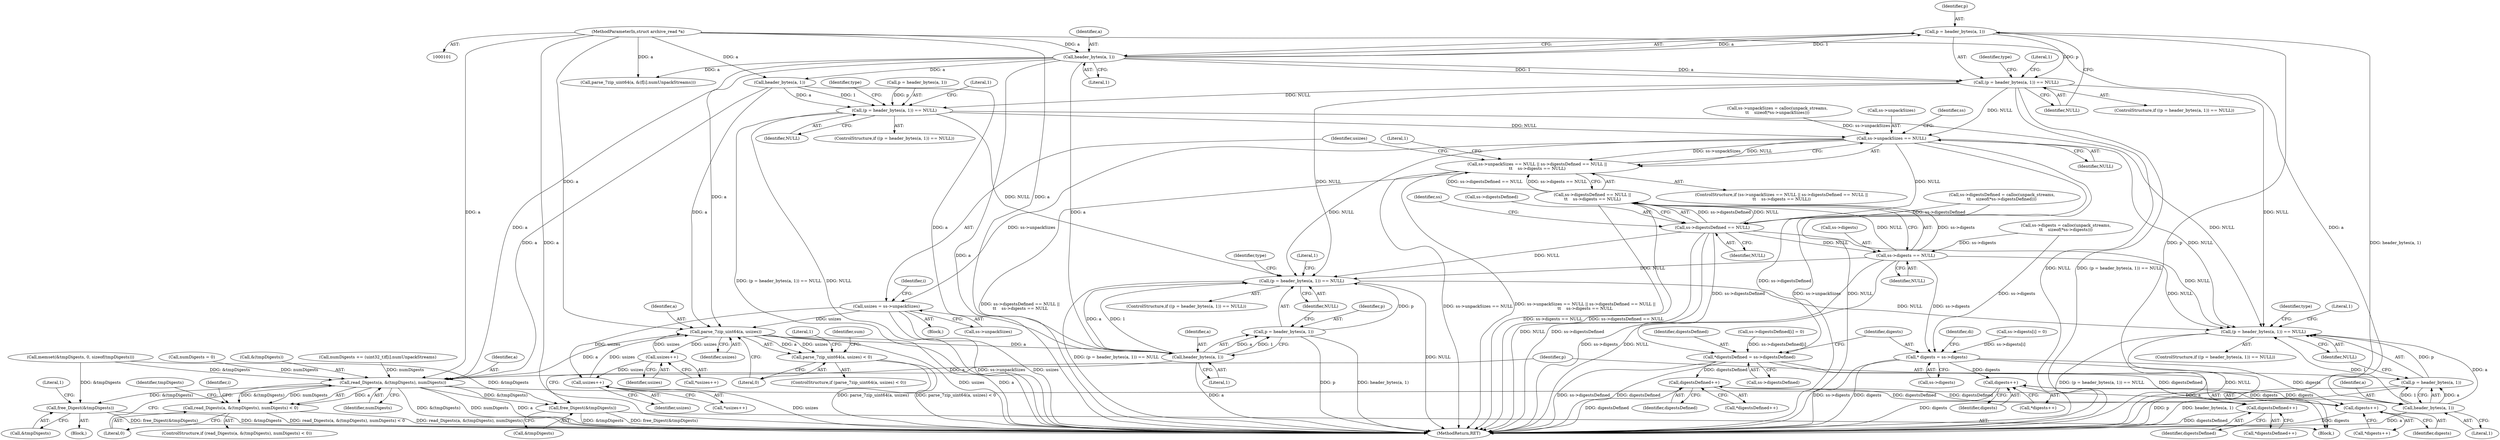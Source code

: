 digraph "0_libarchive_e79ef306afe332faf22e9b442a2c6b59cb175573@pointer" {
"1000137" [label="(Call,p = header_bytes(a, 1))"];
"1000139" [label="(Call,header_bytes(a, 1))"];
"1000102" [label="(MethodParameterIn,struct archive_read *a)"];
"1000136" [label="(Call,(p = header_bytes(a, 1)) == NULL)"];
"1000213" [label="(Call,(p = header_bytes(a, 1)) == NULL)"];
"1000274" [label="(Call,ss->unpackSizes == NULL)"];
"1000273" [label="(Call,ss->unpackSizes == NULL || ss->digestsDefined == NULL ||\n\t\t    ss->digests == NULL)"];
"1000280" [label="(Call,ss->digestsDefined == NULL)"];
"1000279" [label="(Call,ss->digestsDefined == NULL ||\n\t\t    ss->digests == NULL)"];
"1000285" [label="(Call,ss->digests == NULL)"];
"1000372" [label="(Call,(p = header_bytes(a, 1)) == NULL)"];
"1000571" [label="(Call,(p = header_bytes(a, 1)) == NULL)"];
"1000460" [label="(Call,* digests = ss->digests)"];
"1000522" [label="(Call,digests++)"];
"1000560" [label="(Call,digests++)"];
"1000454" [label="(Call,*digestsDefined = ss->digestsDefined)"];
"1000517" [label="(Call,digestsDefined++)"];
"1000551" [label="(Call,digestsDefined++)"];
"1000293" [label="(Call,usizes = ss->unpackSizes)"];
"1000343" [label="(Call,parse_7zip_uint64(a, usizes))"];
"1000342" [label="(Call,parse_7zip_uint64(a, usizes) < 0)"];
"1000353" [label="(Call,usizes++)"];
"1000357" [label="(Call,usizes++)"];
"1000375" [label="(Call,header_bytes(a, 1))"];
"1000373" [label="(Call,p = header_bytes(a, 1))"];
"1000477" [label="(Call,read_Digests(a, &(tmpDigests), numDigests))"];
"1000476" [label="(Call,read_Digests(a, &(tmpDigests), numDigests) < 0)"];
"1000484" [label="(Call,free_Digest(&tmpDigests))"];
"1000567" [label="(Call,free_Digest(&tmpDigests))"];
"1000574" [label="(Call,header_bytes(a, 1))"];
"1000572" [label="(Call,p = header_bytes(a, 1))"];
"1000135" [label="(ControlStructure,if ((p = header_bytes(a, 1)) == NULL))"];
"1000219" [label="(Identifier,NULL)"];
"1000274" [label="(Call,ss->unpackSizes == NULL)"];
"1000357" [label="(Call,usizes++)"];
"1000272" [label="(ControlStructure,if (ss->unpackSizes == NULL || ss->digestsDefined == NULL ||\n\t\t    ss->digests == NULL))"];
"1000461" [label="(Identifier,digests)"];
"1000478" [label="(Identifier,a)"];
"1000371" [label="(ControlStructure,if ((p = header_bytes(a, 1)) == NULL))"];
"1000378" [label="(Identifier,NULL)"];
"1000482" [label="(Literal,0)"];
"1000250" [label="(Call,ss->digestsDefined = calloc(unpack_streams,\n\t\t    sizeof(*ss->digestsDefined)))"];
"1000484" [label="(Call,free_Digest(&tmpDigests))"];
"1000213" [label="(Call,(p = header_bytes(a, 1)) == NULL)"];
"1000280" [label="(Call,ss->digestsDefined == NULL)"];
"1000577" [label="(Identifier,NULL)"];
"1000292" [label="(Literal,1)"];
"1000377" [label="(Literal,1)"];
"1000275" [label="(Call,ss->unpackSizes)"];
"1000281" [label="(Call,ss->digestsDefined)"];
"1000550" [label="(Call,*digestsDefined++)"];
"1000345" [label="(Identifier,usizes)"];
"1000396" [label="(Call,ss->digestsDefined[i] = 0)"];
"1000282" [label="(Identifier,ss)"];
"1000239" [label="(Call,ss->unpackSizes = calloc(unpack_streams,\n\t\t    sizeof(*ss->unpackSizes)))"];
"1000576" [label="(Literal,1)"];
"1000410" [label="(Call,numDigests = 0)"];
"1000278" [label="(Identifier,NULL)"];
"1000469" [label="(Call,memset(&tmpDigests, 0, sizeof(tmpDigests)))"];
"1000222" [label="(Literal,1)"];
"1000344" [label="(Identifier,a)"];
"1000349" [label="(Literal,1)"];
"1000582" [label="(Identifier,type)"];
"1000485" [label="(Call,&tmpDigests)"];
"1000147" [label="(Identifier,type)"];
"1000212" [label="(ControlStructure,if ((p = header_bytes(a, 1)) == NULL))"];
"1000356" [label="(Call,*usizes++)"];
"1000438" [label="(Call,numDigests += (uint32_t)f[i].numUnpackStreams)"];
"1000479" [label="(Call,&(tmpDigests))"];
"1000594" [label="(MethodReturn,RET)"];
"1000580" [label="(Literal,1)"];
"1000293" [label="(Call,usizes = ss->unpackSizes)"];
"1000522" [label="(Call,digests++)"];
"1000570" [label="(ControlStructure,if ((p = header_bytes(a, 1)) == NULL))"];
"1000300" [label="(Identifier,i)"];
"1000518" [label="(Identifier,digestsDefined)"];
"1000454" [label="(Call,*digestsDefined = ss->digestsDefined)"];
"1000374" [label="(Identifier,p)"];
"1000559" [label="(Call,*digests++)"];
"1000373" [label="(Call,p = header_bytes(a, 1))"];
"1000261" [label="(Call,ss->digests = calloc(unpack_streams,\n\t\t    sizeof(*ss->digests)))"];
"1000475" [label="(ControlStructure,if (read_Digests(a, &(tmpDigests), numDigests) < 0))"];
"1000142" [label="(Identifier,NULL)"];
"1000294" [label="(Identifier,usizes)"];
"1000376" [label="(Identifier,a)"];
"1000286" [label="(Call,ss->digests)"];
"1000170" [label="(Call,parse_7zip_uint64(a, &(f[i].numUnpackStreams)))"];
"1000140" [label="(Identifier,a)"];
"1000574" [label="(Call,header_bytes(a, 1))"];
"1000456" [label="(Call,ss->digestsDefined)"];
"1000523" [label="(Identifier,digests)"];
"1000572" [label="(Call,p = header_bytes(a, 1))"];
"1000381" [label="(Literal,1)"];
"1000141" [label="(Literal,1)"];
"1000346" [label="(Literal,0)"];
"1000568" [label="(Call,&tmpDigests)"];
"1000284" [label="(Identifier,NULL)"];
"1000343" [label="(Call,parse_7zip_uint64(a, usizes))"];
"1000375" [label="(Call,header_bytes(a, 1))"];
"1000575" [label="(Identifier,a)"];
"1000287" [label="(Identifier,ss)"];
"1000551" [label="(Call,digestsDefined++)"];
"1000139" [label="(Call,header_bytes(a, 1))"];
"1000483" [label="(Block,)"];
"1000342" [label="(Call,parse_7zip_uint64(a, usizes) < 0)"];
"1000451" [label="(Block,)"];
"1000354" [label="(Identifier,usizes)"];
"1000224" [label="(Identifier,type)"];
"1000403" [label="(Call,ss->digests[i] = 0)"];
"1000138" [label="(Identifier,p)"];
"1000492" [label="(Identifier,i)"];
"1000295" [label="(Call,ss->unpackSizes)"];
"1000352" [label="(Call,*usizes++)"];
"1000481" [label="(Identifier,numDigests)"];
"1000279" [label="(Call,ss->digestsDefined == NULL ||\n\t\t    ss->digests == NULL)"];
"1000136" [label="(Call,(p = header_bytes(a, 1)) == NULL)"];
"1000358" [label="(Identifier,usizes)"];
"1000567" [label="(Call,free_Digest(&tmpDigests))"];
"1000477" [label="(Call,read_Digests(a, &(tmpDigests), numDigests))"];
"1000467" [label="(Identifier,di)"];
"1000560" [label="(Call,digests++)"];
"1000137" [label="(Call,p = header_bytes(a, 1))"];
"1000351" [label="(Identifier,sum)"];
"1000460" [label="(Call,* digests = ss->digests)"];
"1000476" [label="(Call,read_Digests(a, &(tmpDigests), numDigests) < 0)"];
"1000486" [label="(Identifier,tmpDigests)"];
"1000273" [label="(Call,ss->unpackSizes == NULL || ss->digestsDefined == NULL ||\n\t\t    ss->digests == NULL)"];
"1000552" [label="(Identifier,digestsDefined)"];
"1000214" [label="(Call,p = header_bytes(a, 1))"];
"1000517" [label="(Call,digestsDefined++)"];
"1000216" [label="(Call,header_bytes(a, 1))"];
"1000516" [label="(Call,*digestsDefined++)"];
"1000383" [label="(Identifier,type)"];
"1000489" [label="(Literal,1)"];
"1000571" [label="(Call,(p = header_bytes(a, 1)) == NULL)"];
"1000102" [label="(MethodParameterIn,struct archive_read *a)"];
"1000372" [label="(Call,(p = header_bytes(a, 1)) == NULL)"];
"1000289" [label="(Identifier,NULL)"];
"1000341" [label="(ControlStructure,if (parse_7zip_uint64(a, usizes) < 0))"];
"1000462" [label="(Call,ss->digests)"];
"1000573" [label="(Identifier,p)"];
"1000145" [label="(Literal,1)"];
"1000285" [label="(Call,ss->digests == NULL)"];
"1000561" [label="(Identifier,digests)"];
"1000353" [label="(Call,usizes++)"];
"1000106" [label="(Block,)"];
"1000521" [label="(Call,*digests++)"];
"1000455" [label="(Identifier,digestsDefined)"];
"1000137" -> "1000136"  [label="AST: "];
"1000137" -> "1000139"  [label="CFG: "];
"1000138" -> "1000137"  [label="AST: "];
"1000139" -> "1000137"  [label="AST: "];
"1000142" -> "1000137"  [label="CFG: "];
"1000137" -> "1000594"  [label="DDG: header_bytes(a, 1)"];
"1000137" -> "1000594"  [label="DDG: p"];
"1000137" -> "1000136"  [label="DDG: p"];
"1000139" -> "1000137"  [label="DDG: a"];
"1000139" -> "1000137"  [label="DDG: 1"];
"1000139" -> "1000141"  [label="CFG: "];
"1000140" -> "1000139"  [label="AST: "];
"1000141" -> "1000139"  [label="AST: "];
"1000139" -> "1000594"  [label="DDG: a"];
"1000139" -> "1000136"  [label="DDG: a"];
"1000139" -> "1000136"  [label="DDG: 1"];
"1000102" -> "1000139"  [label="DDG: a"];
"1000139" -> "1000170"  [label="DDG: a"];
"1000139" -> "1000216"  [label="DDG: a"];
"1000139" -> "1000343"  [label="DDG: a"];
"1000139" -> "1000375"  [label="DDG: a"];
"1000139" -> "1000477"  [label="DDG: a"];
"1000102" -> "1000101"  [label="AST: "];
"1000102" -> "1000594"  [label="DDG: a"];
"1000102" -> "1000170"  [label="DDG: a"];
"1000102" -> "1000216"  [label="DDG: a"];
"1000102" -> "1000343"  [label="DDG: a"];
"1000102" -> "1000375"  [label="DDG: a"];
"1000102" -> "1000477"  [label="DDG: a"];
"1000102" -> "1000574"  [label="DDG: a"];
"1000136" -> "1000135"  [label="AST: "];
"1000136" -> "1000142"  [label="CFG: "];
"1000142" -> "1000136"  [label="AST: "];
"1000145" -> "1000136"  [label="CFG: "];
"1000147" -> "1000136"  [label="CFG: "];
"1000136" -> "1000594"  [label="DDG: NULL"];
"1000136" -> "1000594"  [label="DDG: (p = header_bytes(a, 1)) == NULL"];
"1000136" -> "1000213"  [label="DDG: NULL"];
"1000136" -> "1000274"  [label="DDG: NULL"];
"1000136" -> "1000372"  [label="DDG: NULL"];
"1000136" -> "1000571"  [label="DDG: NULL"];
"1000213" -> "1000212"  [label="AST: "];
"1000213" -> "1000219"  [label="CFG: "];
"1000214" -> "1000213"  [label="AST: "];
"1000219" -> "1000213"  [label="AST: "];
"1000222" -> "1000213"  [label="CFG: "];
"1000224" -> "1000213"  [label="CFG: "];
"1000213" -> "1000594"  [label="DDG: NULL"];
"1000213" -> "1000594"  [label="DDG: (p = header_bytes(a, 1)) == NULL"];
"1000214" -> "1000213"  [label="DDG: p"];
"1000216" -> "1000213"  [label="DDG: a"];
"1000216" -> "1000213"  [label="DDG: 1"];
"1000213" -> "1000274"  [label="DDG: NULL"];
"1000213" -> "1000372"  [label="DDG: NULL"];
"1000213" -> "1000571"  [label="DDG: NULL"];
"1000274" -> "1000273"  [label="AST: "];
"1000274" -> "1000278"  [label="CFG: "];
"1000275" -> "1000274"  [label="AST: "];
"1000278" -> "1000274"  [label="AST: "];
"1000282" -> "1000274"  [label="CFG: "];
"1000273" -> "1000274"  [label="CFG: "];
"1000274" -> "1000594"  [label="DDG: ss->unpackSizes"];
"1000274" -> "1000594"  [label="DDG: NULL"];
"1000274" -> "1000273"  [label="DDG: ss->unpackSizes"];
"1000274" -> "1000273"  [label="DDG: NULL"];
"1000239" -> "1000274"  [label="DDG: ss->unpackSizes"];
"1000274" -> "1000280"  [label="DDG: NULL"];
"1000274" -> "1000293"  [label="DDG: ss->unpackSizes"];
"1000274" -> "1000372"  [label="DDG: NULL"];
"1000274" -> "1000571"  [label="DDG: NULL"];
"1000273" -> "1000272"  [label="AST: "];
"1000273" -> "1000279"  [label="CFG: "];
"1000279" -> "1000273"  [label="AST: "];
"1000292" -> "1000273"  [label="CFG: "];
"1000294" -> "1000273"  [label="CFG: "];
"1000273" -> "1000594"  [label="DDG: ss->unpackSizes == NULL"];
"1000273" -> "1000594"  [label="DDG: ss->unpackSizes == NULL || ss->digestsDefined == NULL ||\n\t\t    ss->digests == NULL"];
"1000273" -> "1000594"  [label="DDG: ss->digestsDefined == NULL ||\n\t\t    ss->digests == NULL"];
"1000279" -> "1000273"  [label="DDG: ss->digestsDefined == NULL"];
"1000279" -> "1000273"  [label="DDG: ss->digests == NULL"];
"1000280" -> "1000279"  [label="AST: "];
"1000280" -> "1000284"  [label="CFG: "];
"1000281" -> "1000280"  [label="AST: "];
"1000284" -> "1000280"  [label="AST: "];
"1000287" -> "1000280"  [label="CFG: "];
"1000279" -> "1000280"  [label="CFG: "];
"1000280" -> "1000594"  [label="DDG: NULL"];
"1000280" -> "1000594"  [label="DDG: ss->digestsDefined"];
"1000280" -> "1000279"  [label="DDG: ss->digestsDefined"];
"1000280" -> "1000279"  [label="DDG: NULL"];
"1000250" -> "1000280"  [label="DDG: ss->digestsDefined"];
"1000280" -> "1000285"  [label="DDG: NULL"];
"1000280" -> "1000372"  [label="DDG: NULL"];
"1000280" -> "1000454"  [label="DDG: ss->digestsDefined"];
"1000280" -> "1000571"  [label="DDG: NULL"];
"1000279" -> "1000285"  [label="CFG: "];
"1000285" -> "1000279"  [label="AST: "];
"1000279" -> "1000594"  [label="DDG: ss->digests == NULL"];
"1000279" -> "1000594"  [label="DDG: ss->digestsDefined == NULL"];
"1000285" -> "1000279"  [label="DDG: ss->digests"];
"1000285" -> "1000279"  [label="DDG: NULL"];
"1000285" -> "1000289"  [label="CFG: "];
"1000286" -> "1000285"  [label="AST: "];
"1000289" -> "1000285"  [label="AST: "];
"1000285" -> "1000594"  [label="DDG: ss->digests"];
"1000285" -> "1000594"  [label="DDG: NULL"];
"1000261" -> "1000285"  [label="DDG: ss->digests"];
"1000285" -> "1000372"  [label="DDG: NULL"];
"1000285" -> "1000460"  [label="DDG: ss->digests"];
"1000285" -> "1000571"  [label="DDG: NULL"];
"1000372" -> "1000371"  [label="AST: "];
"1000372" -> "1000378"  [label="CFG: "];
"1000373" -> "1000372"  [label="AST: "];
"1000378" -> "1000372"  [label="AST: "];
"1000381" -> "1000372"  [label="CFG: "];
"1000383" -> "1000372"  [label="CFG: "];
"1000372" -> "1000594"  [label="DDG: NULL"];
"1000372" -> "1000594"  [label="DDG: (p = header_bytes(a, 1)) == NULL"];
"1000373" -> "1000372"  [label="DDG: p"];
"1000375" -> "1000372"  [label="DDG: a"];
"1000375" -> "1000372"  [label="DDG: 1"];
"1000372" -> "1000571"  [label="DDG: NULL"];
"1000571" -> "1000570"  [label="AST: "];
"1000571" -> "1000577"  [label="CFG: "];
"1000572" -> "1000571"  [label="AST: "];
"1000577" -> "1000571"  [label="AST: "];
"1000580" -> "1000571"  [label="CFG: "];
"1000582" -> "1000571"  [label="CFG: "];
"1000571" -> "1000594"  [label="DDG: (p = header_bytes(a, 1)) == NULL"];
"1000571" -> "1000594"  [label="DDG: NULL"];
"1000572" -> "1000571"  [label="DDG: p"];
"1000574" -> "1000571"  [label="DDG: a"];
"1000574" -> "1000571"  [label="DDG: 1"];
"1000460" -> "1000451"  [label="AST: "];
"1000460" -> "1000462"  [label="CFG: "];
"1000461" -> "1000460"  [label="AST: "];
"1000462" -> "1000460"  [label="AST: "];
"1000467" -> "1000460"  [label="CFG: "];
"1000460" -> "1000594"  [label="DDG: digests"];
"1000460" -> "1000594"  [label="DDG: ss->digests"];
"1000403" -> "1000460"  [label="DDG: ss->digests[i]"];
"1000261" -> "1000460"  [label="DDG: ss->digests"];
"1000460" -> "1000522"  [label="DDG: digests"];
"1000460" -> "1000560"  [label="DDG: digests"];
"1000522" -> "1000521"  [label="AST: "];
"1000522" -> "1000523"  [label="CFG: "];
"1000523" -> "1000522"  [label="AST: "];
"1000521" -> "1000522"  [label="CFG: "];
"1000522" -> "1000594"  [label="DDG: digests"];
"1000560" -> "1000522"  [label="DDG: digests"];
"1000522" -> "1000560"  [label="DDG: digests"];
"1000560" -> "1000559"  [label="AST: "];
"1000560" -> "1000561"  [label="CFG: "];
"1000561" -> "1000560"  [label="AST: "];
"1000559" -> "1000560"  [label="CFG: "];
"1000560" -> "1000594"  [label="DDG: digests"];
"1000454" -> "1000451"  [label="AST: "];
"1000454" -> "1000456"  [label="CFG: "];
"1000455" -> "1000454"  [label="AST: "];
"1000456" -> "1000454"  [label="AST: "];
"1000461" -> "1000454"  [label="CFG: "];
"1000454" -> "1000594"  [label="DDG: digestsDefined"];
"1000454" -> "1000594"  [label="DDG: ss->digestsDefined"];
"1000396" -> "1000454"  [label="DDG: ss->digestsDefined[i]"];
"1000250" -> "1000454"  [label="DDG: ss->digestsDefined"];
"1000454" -> "1000517"  [label="DDG: digestsDefined"];
"1000454" -> "1000551"  [label="DDG: digestsDefined"];
"1000517" -> "1000516"  [label="AST: "];
"1000517" -> "1000518"  [label="CFG: "];
"1000518" -> "1000517"  [label="AST: "];
"1000516" -> "1000517"  [label="CFG: "];
"1000517" -> "1000594"  [label="DDG: digestsDefined"];
"1000551" -> "1000517"  [label="DDG: digestsDefined"];
"1000517" -> "1000551"  [label="DDG: digestsDefined"];
"1000551" -> "1000550"  [label="AST: "];
"1000551" -> "1000552"  [label="CFG: "];
"1000552" -> "1000551"  [label="AST: "];
"1000550" -> "1000551"  [label="CFG: "];
"1000551" -> "1000594"  [label="DDG: digestsDefined"];
"1000293" -> "1000106"  [label="AST: "];
"1000293" -> "1000295"  [label="CFG: "];
"1000294" -> "1000293"  [label="AST: "];
"1000295" -> "1000293"  [label="AST: "];
"1000300" -> "1000293"  [label="CFG: "];
"1000293" -> "1000594"  [label="DDG: usizes"];
"1000293" -> "1000594"  [label="DDG: ss->unpackSizes"];
"1000293" -> "1000343"  [label="DDG: usizes"];
"1000293" -> "1000357"  [label="DDG: usizes"];
"1000343" -> "1000342"  [label="AST: "];
"1000343" -> "1000345"  [label="CFG: "];
"1000344" -> "1000343"  [label="AST: "];
"1000345" -> "1000343"  [label="AST: "];
"1000346" -> "1000343"  [label="CFG: "];
"1000343" -> "1000594"  [label="DDG: a"];
"1000343" -> "1000594"  [label="DDG: usizes"];
"1000343" -> "1000342"  [label="DDG: a"];
"1000343" -> "1000342"  [label="DDG: usizes"];
"1000216" -> "1000343"  [label="DDG: a"];
"1000357" -> "1000343"  [label="DDG: usizes"];
"1000353" -> "1000343"  [label="DDG: usizes"];
"1000343" -> "1000353"  [label="DDG: usizes"];
"1000343" -> "1000375"  [label="DDG: a"];
"1000343" -> "1000477"  [label="DDG: a"];
"1000342" -> "1000341"  [label="AST: "];
"1000342" -> "1000346"  [label="CFG: "];
"1000346" -> "1000342"  [label="AST: "];
"1000349" -> "1000342"  [label="CFG: "];
"1000351" -> "1000342"  [label="CFG: "];
"1000342" -> "1000594"  [label="DDG: parse_7zip_uint64(a, usizes)"];
"1000342" -> "1000594"  [label="DDG: parse_7zip_uint64(a, usizes) < 0"];
"1000353" -> "1000352"  [label="AST: "];
"1000353" -> "1000354"  [label="CFG: "];
"1000354" -> "1000353"  [label="AST: "];
"1000352" -> "1000353"  [label="CFG: "];
"1000353" -> "1000357"  [label="DDG: usizes"];
"1000357" -> "1000356"  [label="AST: "];
"1000357" -> "1000358"  [label="CFG: "];
"1000358" -> "1000357"  [label="AST: "];
"1000356" -> "1000357"  [label="CFG: "];
"1000357" -> "1000594"  [label="DDG: usizes"];
"1000375" -> "1000373"  [label="AST: "];
"1000375" -> "1000377"  [label="CFG: "];
"1000376" -> "1000375"  [label="AST: "];
"1000377" -> "1000375"  [label="AST: "];
"1000373" -> "1000375"  [label="CFG: "];
"1000375" -> "1000594"  [label="DDG: a"];
"1000375" -> "1000373"  [label="DDG: a"];
"1000375" -> "1000373"  [label="DDG: 1"];
"1000216" -> "1000375"  [label="DDG: a"];
"1000375" -> "1000477"  [label="DDG: a"];
"1000374" -> "1000373"  [label="AST: "];
"1000378" -> "1000373"  [label="CFG: "];
"1000373" -> "1000594"  [label="DDG: header_bytes(a, 1)"];
"1000373" -> "1000594"  [label="DDG: p"];
"1000477" -> "1000476"  [label="AST: "];
"1000477" -> "1000481"  [label="CFG: "];
"1000478" -> "1000477"  [label="AST: "];
"1000479" -> "1000477"  [label="AST: "];
"1000481" -> "1000477"  [label="AST: "];
"1000482" -> "1000477"  [label="CFG: "];
"1000477" -> "1000594"  [label="DDG: &(tmpDigests)"];
"1000477" -> "1000594"  [label="DDG: numDigests"];
"1000477" -> "1000594"  [label="DDG: a"];
"1000477" -> "1000476"  [label="DDG: a"];
"1000477" -> "1000476"  [label="DDG: &(tmpDigests)"];
"1000477" -> "1000476"  [label="DDG: numDigests"];
"1000216" -> "1000477"  [label="DDG: a"];
"1000469" -> "1000477"  [label="DDG: &tmpDigests"];
"1000410" -> "1000477"  [label="DDG: numDigests"];
"1000438" -> "1000477"  [label="DDG: numDigests"];
"1000477" -> "1000484"  [label="DDG: &(tmpDigests)"];
"1000477" -> "1000567"  [label="DDG: &(tmpDigests)"];
"1000477" -> "1000574"  [label="DDG: a"];
"1000476" -> "1000475"  [label="AST: "];
"1000476" -> "1000482"  [label="CFG: "];
"1000482" -> "1000476"  [label="AST: "];
"1000486" -> "1000476"  [label="CFG: "];
"1000492" -> "1000476"  [label="CFG: "];
"1000476" -> "1000594"  [label="DDG: read_Digests(a, &(tmpDigests), numDigests) < 0"];
"1000476" -> "1000594"  [label="DDG: read_Digests(a, &(tmpDigests), numDigests)"];
"1000484" -> "1000483"  [label="AST: "];
"1000484" -> "1000485"  [label="CFG: "];
"1000485" -> "1000484"  [label="AST: "];
"1000489" -> "1000484"  [label="CFG: "];
"1000484" -> "1000594"  [label="DDG: &tmpDigests"];
"1000484" -> "1000594"  [label="DDG: free_Digest(&tmpDigests)"];
"1000469" -> "1000484"  [label="DDG: &tmpDigests"];
"1000567" -> "1000451"  [label="AST: "];
"1000567" -> "1000568"  [label="CFG: "];
"1000568" -> "1000567"  [label="AST: "];
"1000573" -> "1000567"  [label="CFG: "];
"1000567" -> "1000594"  [label="DDG: &tmpDigests"];
"1000567" -> "1000594"  [label="DDG: free_Digest(&tmpDigests)"];
"1000469" -> "1000567"  [label="DDG: &tmpDigests"];
"1000574" -> "1000572"  [label="AST: "];
"1000574" -> "1000576"  [label="CFG: "];
"1000575" -> "1000574"  [label="AST: "];
"1000576" -> "1000574"  [label="AST: "];
"1000572" -> "1000574"  [label="CFG: "];
"1000574" -> "1000594"  [label="DDG: a"];
"1000574" -> "1000572"  [label="DDG: a"];
"1000574" -> "1000572"  [label="DDG: 1"];
"1000573" -> "1000572"  [label="AST: "];
"1000577" -> "1000572"  [label="CFG: "];
"1000572" -> "1000594"  [label="DDG: header_bytes(a, 1)"];
"1000572" -> "1000594"  [label="DDG: p"];
}
